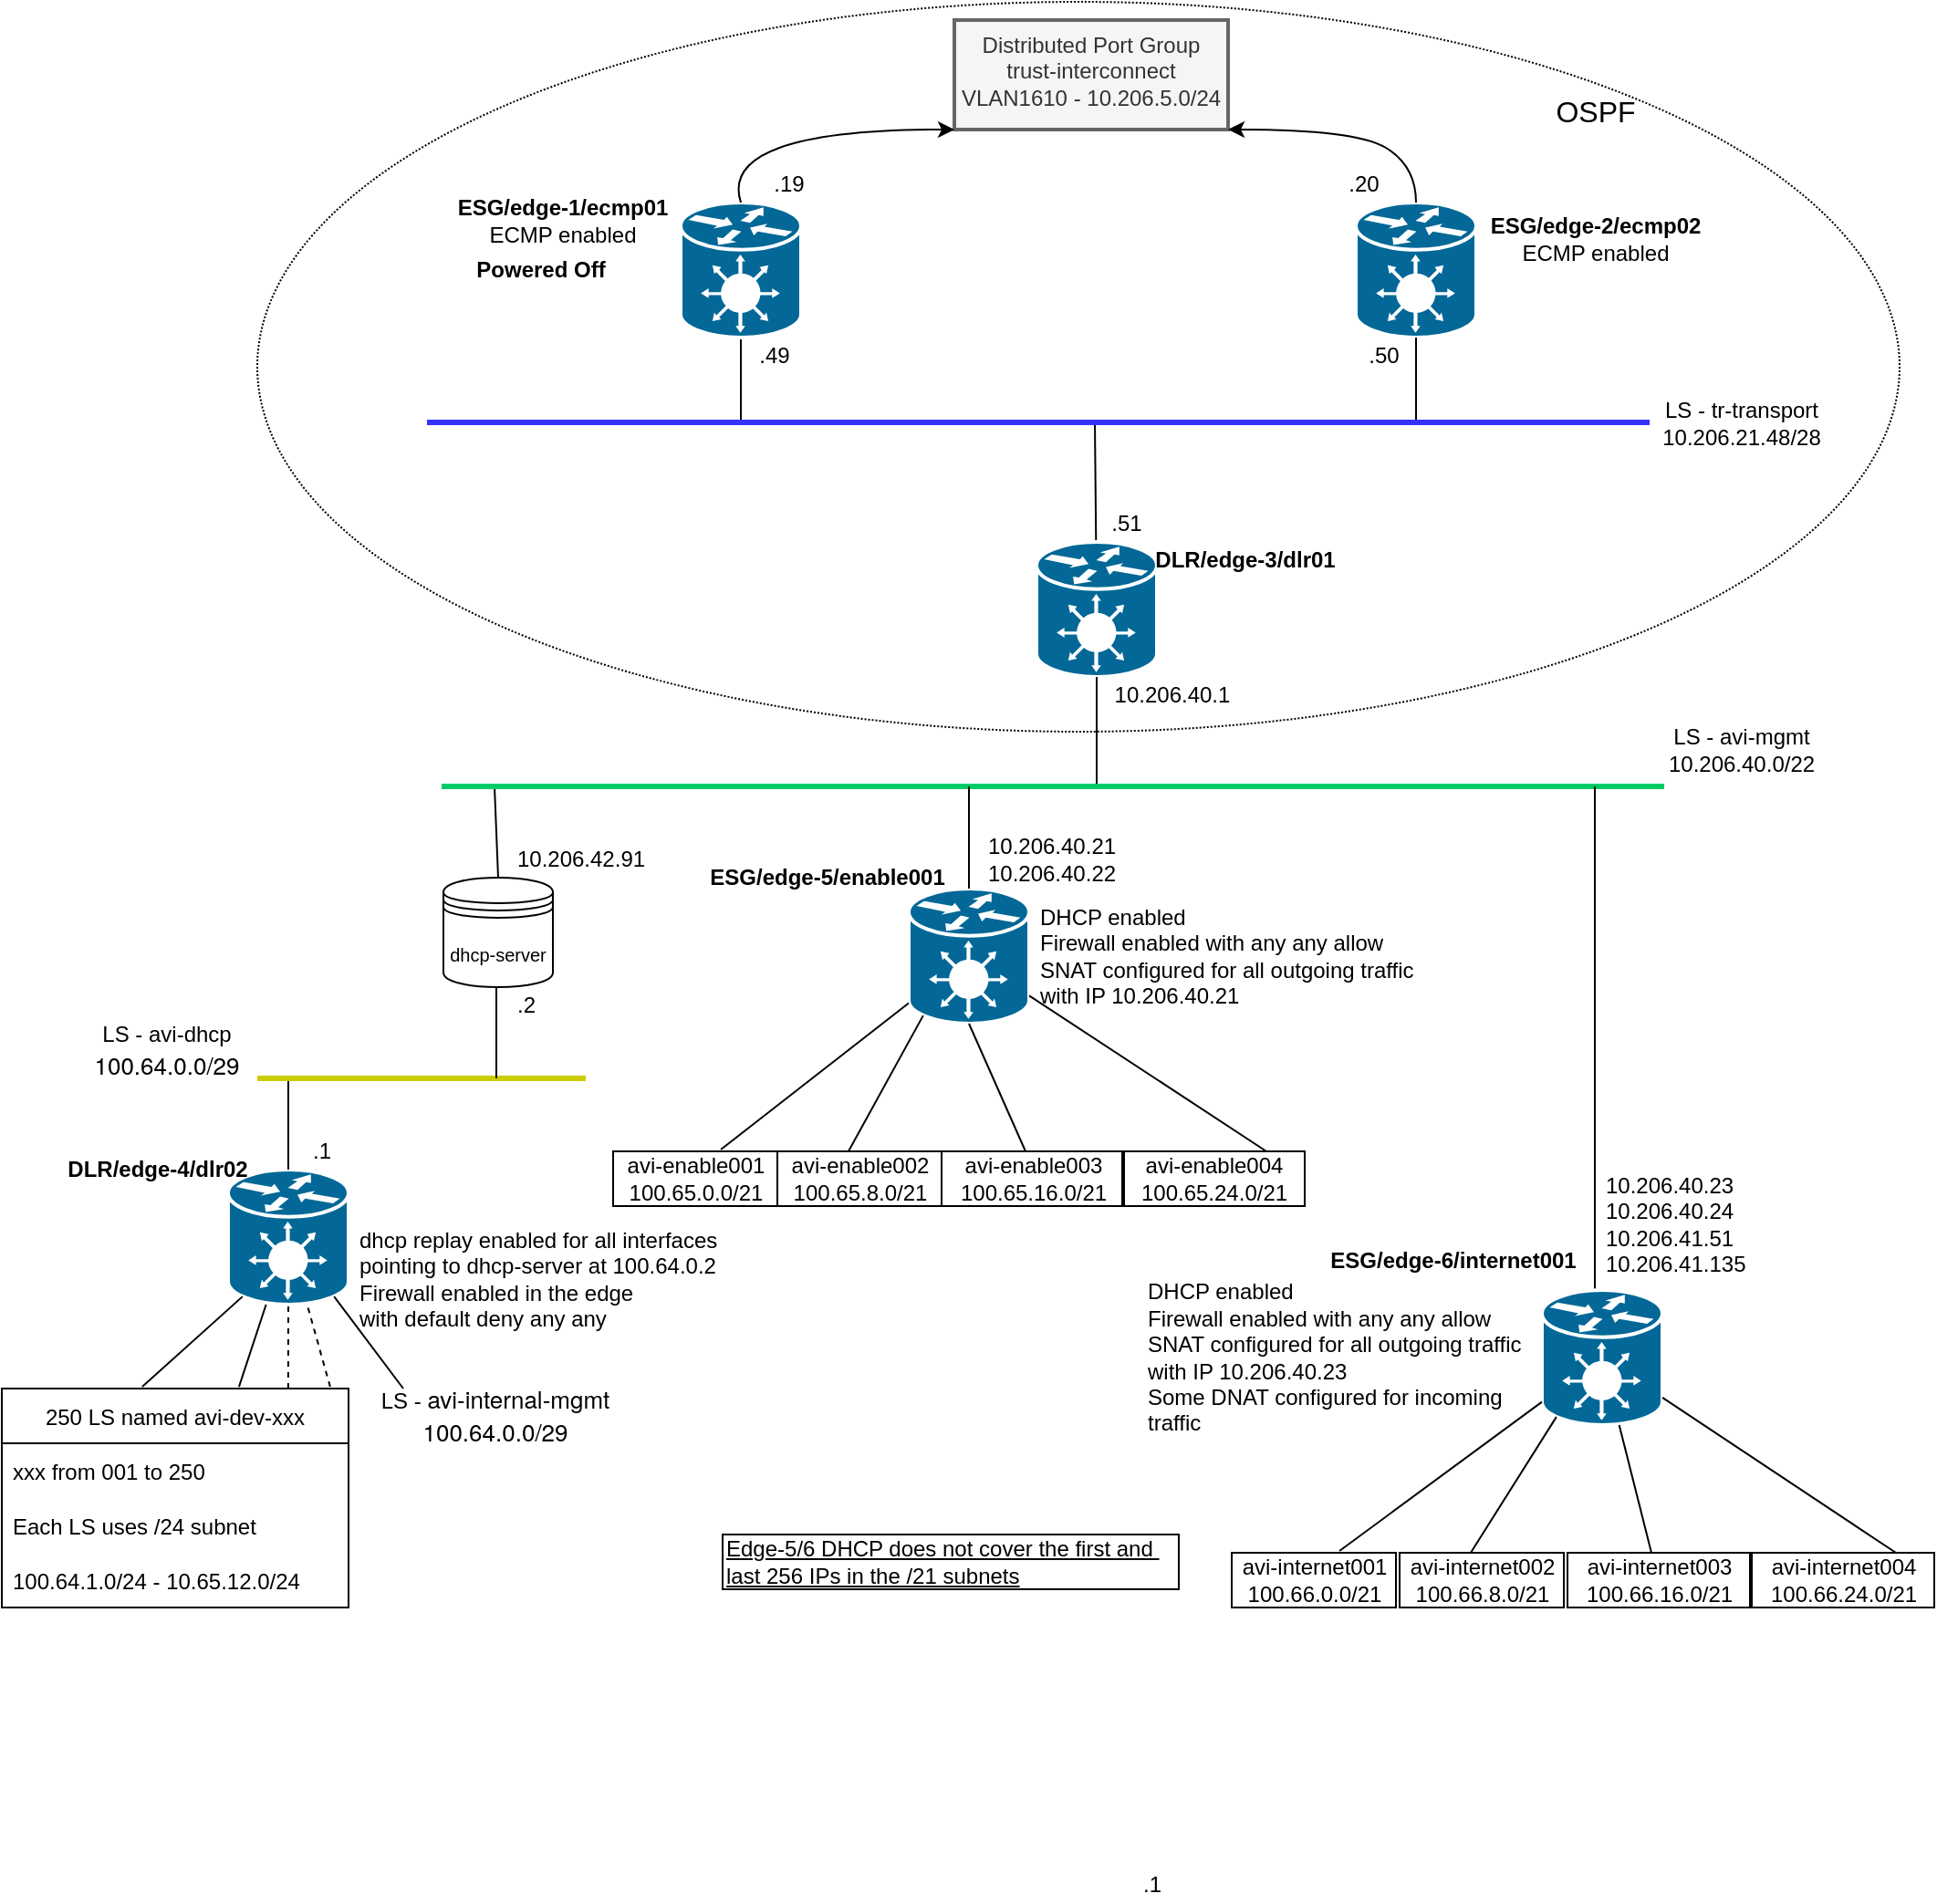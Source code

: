 <mxfile version="16.4.2" type="github">
  <diagram name="Page-1" id="c37626ed-c26b-45fb-9056-f9ebc6bb27b6">
    <mxGraphModel dx="2066" dy="1129" grid="1" gridSize="10" guides="1" tooltips="1" connect="1" arrows="1" fold="1" page="1" pageScale="1" pageWidth="1100" pageHeight="850" background="none" math="0" shadow="0">
      <root>
        <mxCell id="0" />
        <mxCell id="1" parent="0" />
        <mxCell id="1xLOZ17CYS4UkB0JXkVa-25" value="" style="ellipse;whiteSpace=wrap;html=1;dashed=1;dashPattern=1 1;" parent="1" vertex="1">
          <mxGeometry x="150" y="10" width="900" height="400" as="geometry" />
        </mxCell>
        <mxCell id="1xLOZ17CYS4UkB0JXkVa-17" style="edgeStyle=orthogonalEdgeStyle;rounded=0;orthogonalLoop=1;jettySize=auto;html=1;exitX=0.5;exitY=1;exitDx=0;exitDy=0;exitPerimeter=0;entryX=0;entryY=0.5;entryDx=0;entryDy=0;entryPerimeter=0;endArrow=none;endFill=0;" parent="1" source="1xLOZ17CYS4UkB0JXkVa-4" edge="1">
          <mxGeometry relative="1" as="geometry">
            <mxPoint x="577" y="241" as="targetPoint" />
            <Array as="points">
              <mxPoint x="415" y="241" />
            </Array>
          </mxGeometry>
        </mxCell>
        <mxCell id="1xLOZ17CYS4UkB0JXkVa-4" value="" style="shape=mxgraph.cisco.hubs_and_gateways.generic_gateway;sketch=0;html=1;pointerEvents=1;dashed=0;fillColor=#036897;strokeColor=#ffffff;strokeWidth=2;verticalLabelPosition=bottom;verticalAlign=top;align=center;outlineConnect=0;" parent="1" vertex="1">
          <mxGeometry x="382" y="120" width="66" height="74" as="geometry" />
        </mxCell>
        <mxCell id="1xLOZ17CYS4UkB0JXkVa-5" value="Distributed Port Group&lt;br&gt;trust-interconnect&lt;br&gt;VLAN1610 -&amp;nbsp;10.206.5.0/24" style="whiteSpace=wrap;html=1;verticalAlign=top;fillColor=#f5f5f5;strokeColor=#666666;sketch=0;dashed=0;strokeWidth=2;fontColor=#333333;" parent="1" vertex="1">
          <mxGeometry x="532" y="20" width="150" height="60" as="geometry" />
        </mxCell>
        <mxCell id="1xLOZ17CYS4UkB0JXkVa-7" value="" style="shape=mxgraph.cisco.hubs_and_gateways.generic_gateway;sketch=0;html=1;pointerEvents=1;dashed=0;fillColor=#036897;strokeColor=#ffffff;strokeWidth=2;verticalLabelPosition=bottom;verticalAlign=top;align=center;outlineConnect=0;" parent="1" vertex="1">
          <mxGeometry x="752" y="120" width="66" height="74" as="geometry" />
        </mxCell>
        <mxCell id="1xLOZ17CYS4UkB0JXkVa-8" value="" style="curved=1;endArrow=classic;html=1;rounded=0;entryX=0;entryY=1;entryDx=0;entryDy=0;exitX=0.5;exitY=0;exitDx=0;exitDy=0;exitPerimeter=0;" parent="1" source="1xLOZ17CYS4UkB0JXkVa-4" target="1xLOZ17CYS4UkB0JXkVa-5" edge="1">
          <mxGeometry width="50" height="50" relative="1" as="geometry">
            <mxPoint x="442" y="170" as="sourcePoint" />
            <mxPoint x="492" y="120" as="targetPoint" />
            <Array as="points">
              <mxPoint x="402" y="80" />
            </Array>
          </mxGeometry>
        </mxCell>
        <mxCell id="1xLOZ17CYS4UkB0JXkVa-9" value="" style="curved=1;endArrow=classic;html=1;rounded=0;entryX=1;entryY=1;entryDx=0;entryDy=0;exitX=0.5;exitY=0;exitDx=0;exitDy=0;exitPerimeter=0;" parent="1" source="1xLOZ17CYS4UkB0JXkVa-7" target="1xLOZ17CYS4UkB0JXkVa-5" edge="1">
          <mxGeometry width="50" height="50" relative="1" as="geometry">
            <mxPoint x="762" y="120" as="sourcePoint" />
            <mxPoint x="812" y="70" as="targetPoint" />
            <Array as="points">
              <mxPoint x="785" y="100" />
              <mxPoint x="752" y="80" />
            </Array>
          </mxGeometry>
        </mxCell>
        <mxCell id="1xLOZ17CYS4UkB0JXkVa-10" value=".19" style="text;html=1;resizable=0;autosize=1;align=center;verticalAlign=middle;points=[];fillColor=none;strokeColor=none;rounded=0;" parent="1" vertex="1">
          <mxGeometry x="426" y="100" width="30" height="20" as="geometry" />
        </mxCell>
        <mxCell id="1xLOZ17CYS4UkB0JXkVa-11" value=".20" style="text;html=1;resizable=0;autosize=1;align=center;verticalAlign=middle;points=[];fillColor=none;strokeColor=none;rounded=0;" parent="1" vertex="1">
          <mxGeometry x="741" y="100" width="30" height="20" as="geometry" />
        </mxCell>
        <mxCell id="1xLOZ17CYS4UkB0JXkVa-12" value="LS - tr-transport&lt;br&gt;10.206.21.48/28" style="text;html=1;resizable=0;autosize=1;align=center;verticalAlign=middle;points=[];fillColor=none;strokeColor=none;rounded=0;" parent="1" vertex="1">
          <mxGeometry x="913" y="226" width="100" height="30" as="geometry" />
        </mxCell>
        <mxCell id="1xLOZ17CYS4UkB0JXkVa-13" value="Powered Off" style="text;html=1;resizable=0;autosize=1;align=center;verticalAlign=middle;points=[];fillColor=none;strokeColor=none;rounded=0;fontStyle=1" parent="1" vertex="1">
          <mxGeometry x="260" y="147" width="90" height="20" as="geometry" />
        </mxCell>
        <mxCell id="1xLOZ17CYS4UkB0JXkVa-14" value="ESG/edge-2/ecmp02&lt;br&gt;&lt;span style=&quot;font-weight: normal&quot;&gt;ECMP enabled&lt;/span&gt;" style="text;html=1;resizable=0;autosize=1;align=center;verticalAlign=middle;points=[];fillColor=none;strokeColor=none;rounded=0;fontStyle=1" parent="1" vertex="1">
          <mxGeometry x="818" y="125" width="130" height="30" as="geometry" />
        </mxCell>
        <mxCell id="1xLOZ17CYS4UkB0JXkVa-18" value="" style="edgeStyle=orthogonalEdgeStyle;rounded=0;orthogonalLoop=1;jettySize=auto;html=1;endArrow=none;endFill=0;" parent="1" target="1xLOZ17CYS4UkB0JXkVa-7" edge="1">
          <mxGeometry relative="1" as="geometry">
            <mxPoint x="641" y="241" as="sourcePoint" />
          </mxGeometry>
        </mxCell>
        <mxCell id="1xLOZ17CYS4UkB0JXkVa-16" value="" style="endArrow=none;html=1;rounded=0;" parent="1" source="1xLOZ17CYS4UkB0JXkVa-19" edge="1">
          <mxGeometry width="50" height="50" relative="1" as="geometry">
            <mxPoint x="570" y="400" as="sourcePoint" />
            <mxPoint x="609" y="240" as="targetPoint" />
          </mxGeometry>
        </mxCell>
        <mxCell id="1xLOZ17CYS4UkB0JXkVa-19" value="" style="shape=mxgraph.cisco.hubs_and_gateways.generic_gateway;sketch=0;html=1;pointerEvents=1;dashed=0;fillColor=#036897;strokeColor=#ffffff;strokeWidth=2;verticalLabelPosition=bottom;verticalAlign=top;align=center;outlineConnect=0;" parent="1" vertex="1">
          <mxGeometry x="577" y="306" width="66" height="74" as="geometry" />
        </mxCell>
        <mxCell id="1xLOZ17CYS4UkB0JXkVa-20" value=".49" style="text;html=1;resizable=0;autosize=1;align=center;verticalAlign=middle;points=[];fillColor=none;strokeColor=none;rounded=0;" parent="1" vertex="1">
          <mxGeometry x="418" y="194" width="30" height="20" as="geometry" />
        </mxCell>
        <mxCell id="1xLOZ17CYS4UkB0JXkVa-21" value="ESG/edge-1/ecmp01&lt;br&gt;&lt;span style=&quot;font-weight: normal&quot;&gt;ECMP enabled&lt;/span&gt;" style="text;html=1;resizable=0;autosize=1;align=center;verticalAlign=middle;points=[];fillColor=none;strokeColor=none;rounded=0;fontStyle=1" parent="1" vertex="1">
          <mxGeometry x="252" y="115" width="130" height="30" as="geometry" />
        </mxCell>
        <mxCell id="1xLOZ17CYS4UkB0JXkVa-22" value=".50" style="text;html=1;resizable=0;autosize=1;align=center;verticalAlign=middle;points=[];fillColor=none;strokeColor=none;rounded=0;" parent="1" vertex="1">
          <mxGeometry x="752" y="194" width="30" height="20" as="geometry" />
        </mxCell>
        <mxCell id="1xLOZ17CYS4UkB0JXkVa-23" value="DLR/edge-3/dlr01" style="text;html=1;resizable=0;autosize=1;align=center;verticalAlign=middle;points=[];fillColor=none;strokeColor=none;rounded=0;fontStyle=1" parent="1" vertex="1">
          <mxGeometry x="636" y="306" width="110" height="20" as="geometry" />
        </mxCell>
        <mxCell id="1xLOZ17CYS4UkB0JXkVa-24" value=".51" style="text;html=1;resizable=0;autosize=1;align=center;verticalAlign=middle;points=[];fillColor=none;strokeColor=none;rounded=0;" parent="1" vertex="1">
          <mxGeometry x="611" y="286" width="30" height="20" as="geometry" />
        </mxCell>
        <mxCell id="1xLOZ17CYS4UkB0JXkVa-27" value="LS - avi-mgmt&lt;br&gt;10.206.40.0/22" style="text;html=1;resizable=0;autosize=1;align=center;verticalAlign=middle;points=[];fillColor=none;strokeColor=none;rounded=0;fontStyle=0" parent="1" vertex="1">
          <mxGeometry x="913" y="405" width="100" height="30" as="geometry" />
        </mxCell>
        <mxCell id="1xLOZ17CYS4UkB0JXkVa-29" value="" style="endArrow=none;html=1;rounded=0;entryX=0.5;entryY=1;entryDx=0;entryDy=0;entryPerimeter=0;" parent="1" target="1xLOZ17CYS4UkB0JXkVa-19" edge="1">
          <mxGeometry width="50" height="50" relative="1" as="geometry">
            <mxPoint x="610" y="440" as="sourcePoint" />
            <mxPoint x="630" y="300" as="targetPoint" />
          </mxGeometry>
        </mxCell>
        <mxCell id="1xLOZ17CYS4UkB0JXkVa-30" value="10.206.40.1" style="text;html=1;resizable=0;autosize=1;align=center;verticalAlign=middle;points=[];fillColor=none;strokeColor=none;rounded=0;" parent="1" vertex="1">
          <mxGeometry x="611" y="380" width="80" height="20" as="geometry" />
        </mxCell>
        <mxCell id="1xLOZ17CYS4UkB0JXkVa-31" value="&lt;font style=&quot;font-size: 16px&quot;&gt;OSPF&lt;/font&gt;" style="text;html=1;resizable=0;autosize=1;align=center;verticalAlign=middle;points=[];fillColor=none;strokeColor=none;rounded=0;dashed=1;dashPattern=1 1;" parent="1" vertex="1">
          <mxGeometry x="853" y="60" width="60" height="20" as="geometry" />
        </mxCell>
        <mxCell id="1xLOZ17CYS4UkB0JXkVa-33" value="&lt;font style=&quot;font-size: 10px&quot;&gt;dhcp-server&lt;/font&gt;" style="shape=datastore;whiteSpace=wrap;html=1;fontSize=16;" parent="1" vertex="1">
          <mxGeometry x="252" y="490" width="60" height="60" as="geometry" />
        </mxCell>
        <mxCell id="1xLOZ17CYS4UkB0JXkVa-34" value="" style="endArrow=none;html=1;rounded=0;fontSize=10;exitX=0.5;exitY=0;exitDx=0;exitDy=0;" parent="1" source="1xLOZ17CYS4UkB0JXkVa-33" edge="1">
          <mxGeometry width="50" height="50" relative="1" as="geometry">
            <mxPoint x="370" y="510" as="sourcePoint" />
            <mxPoint x="280" y="440" as="targetPoint" />
          </mxGeometry>
        </mxCell>
        <mxCell id="1xLOZ17CYS4UkB0JXkVa-35" value="10.206.42.91" style="text;html=1;resizable=0;autosize=1;align=center;verticalAlign=middle;points=[];fillColor=none;strokeColor=none;rounded=0;" parent="1" vertex="1">
          <mxGeometry x="282" y="470" width="90" height="20" as="geometry" />
        </mxCell>
        <mxCell id="1xLOZ17CYS4UkB0JXkVa-36" value="" style="shape=mxgraph.cisco.hubs_and_gateways.generic_gateway;sketch=0;html=1;pointerEvents=1;dashed=0;fillColor=#036897;strokeColor=#ffffff;strokeWidth=2;verticalLabelPosition=bottom;verticalAlign=top;align=center;outlineConnect=0;" parent="1" vertex="1">
          <mxGeometry x="134" y="650" width="66" height="74" as="geometry" />
        </mxCell>
        <mxCell id="1xLOZ17CYS4UkB0JXkVa-37" value="" style="endArrow=none;html=1;rounded=0;fontSize=10;exitX=0.5;exitY=0;exitDx=0;exitDy=0;exitPerimeter=0;" parent="1" source="1xLOZ17CYS4UkB0JXkVa-36" edge="1">
          <mxGeometry width="50" height="50" relative="1" as="geometry">
            <mxPoint x="210" y="520" as="sourcePoint" />
            <mxPoint x="167" y="600" as="targetPoint" />
          </mxGeometry>
        </mxCell>
        <mxCell id="1xLOZ17CYS4UkB0JXkVa-38" value="DLR/edge-4/dlr02" style="text;html=1;resizable=0;autosize=1;align=center;verticalAlign=middle;points=[];fillColor=none;strokeColor=none;rounded=0;fontStyle=1" parent="1" vertex="1">
          <mxGeometry x="40" y="640" width="110" height="20" as="geometry" />
        </mxCell>
        <mxCell id="BzZCV9VPGs3wFo0-s8eh-1" value="" style="endArrow=none;html=1;rounded=0;strokeColor=#3333FF;strokeWidth=3;" edge="1" parent="1">
          <mxGeometry width="50" height="50" relative="1" as="geometry">
            <mxPoint x="243" y="240.5" as="sourcePoint" />
            <mxPoint x="913" y="240.5" as="targetPoint" />
          </mxGeometry>
        </mxCell>
        <mxCell id="BzZCV9VPGs3wFo0-s8eh-2" value="" style="endArrow=none;html=1;rounded=0;strokeColor=#00CC66;strokeWidth=3;" edge="1" parent="1">
          <mxGeometry width="50" height="50" relative="1" as="geometry">
            <mxPoint x="251" y="440" as="sourcePoint" />
            <mxPoint x="921" y="440" as="targetPoint" />
          </mxGeometry>
        </mxCell>
        <mxCell id="BzZCV9VPGs3wFo0-s8eh-3" value="" style="endArrow=none;html=1;rounded=0;strokeColor=#CCCC00;strokeWidth=3;" edge="1" parent="1">
          <mxGeometry width="50" height="50" relative="1" as="geometry">
            <mxPoint x="150" y="600" as="sourcePoint" />
            <mxPoint x="330" y="600" as="targetPoint" />
          </mxGeometry>
        </mxCell>
        <mxCell id="BzZCV9VPGs3wFo0-s8eh-4" value="LS - avi-dhcp&lt;br&gt;&lt;p class=&quot;p1&quot; style=&quot;margin: 0px ; font-stretch: normal ; font-size: 13px ; line-height: normal ; font-family: &amp;#34;helvetica neue&amp;#34;&quot;&gt;100.64.0.0/29&lt;/p&gt;" style="text;html=1;resizable=0;autosize=1;align=center;verticalAlign=middle;points=[];fillColor=none;strokeColor=none;rounded=0;" vertex="1" parent="1">
          <mxGeometry x="50" y="570" width="100" height="30" as="geometry" />
        </mxCell>
        <mxCell id="BzZCV9VPGs3wFo0-s8eh-8" value="" style="endArrow=none;html=1;rounded=0;" edge="1" parent="1">
          <mxGeometry width="50" height="50" relative="1" as="geometry">
            <mxPoint x="281" y="600" as="sourcePoint" />
            <mxPoint x="281" y="550" as="targetPoint" />
          </mxGeometry>
        </mxCell>
        <mxCell id="BzZCV9VPGs3wFo0-s8eh-9" value=".2" style="text;html=1;resizable=0;autosize=1;align=center;verticalAlign=middle;points=[];fillColor=none;strokeColor=none;rounded=0;" vertex="1" parent="1">
          <mxGeometry x="282" y="550" width="30" height="20" as="geometry" />
        </mxCell>
        <mxCell id="BzZCV9VPGs3wFo0-s8eh-10" value=".1" style="text;html=1;resizable=0;autosize=1;align=center;verticalAlign=middle;points=[];fillColor=none;strokeColor=none;rounded=0;" vertex="1" parent="1">
          <mxGeometry x="170" y="630" width="30" height="20" as="geometry" />
        </mxCell>
        <mxCell id="BzZCV9VPGs3wFo0-s8eh-11" value=".1" style="text;html=1;resizable=0;autosize=1;align=center;verticalAlign=middle;points=[];fillColor=none;strokeColor=none;rounded=0;" vertex="1" parent="1">
          <mxGeometry x="625" y="1031.5" width="30" height="20" as="geometry" />
        </mxCell>
        <mxCell id="BzZCV9VPGs3wFo0-s8eh-14" value="" style="endArrow=none;html=1;rounded=0;entryX=0.12;entryY=0.94;entryDx=0;entryDy=0;entryPerimeter=0;exitX=0.405;exitY=-0.008;exitDx=0;exitDy=0;exitPerimeter=0;" edge="1" parent="1" source="BzZCV9VPGs3wFo0-s8eh-27" target="1xLOZ17CYS4UkB0JXkVa-36">
          <mxGeometry width="50" height="50" relative="1" as="geometry">
            <mxPoint x="90" y="770" as="sourcePoint" />
            <mxPoint x="30" y="740" as="targetPoint" />
          </mxGeometry>
        </mxCell>
        <mxCell id="BzZCV9VPGs3wFo0-s8eh-15" value="" style="endArrow=none;html=1;rounded=0;exitX=0.684;exitY=-0.008;exitDx=0;exitDy=0;exitPerimeter=0;" edge="1" parent="1" source="BzZCV9VPGs3wFo0-s8eh-27" target="1xLOZ17CYS4UkB0JXkVa-36">
          <mxGeometry width="50" height="50" relative="1" as="geometry">
            <mxPoint x="140" y="770" as="sourcePoint" />
            <mxPoint x="140" y="720" as="targetPoint" />
          </mxGeometry>
        </mxCell>
        <mxCell id="BzZCV9VPGs3wFo0-s8eh-16" value="" style="endArrow=none;html=1;rounded=0;entryX=0.5;entryY=1;entryDx=0;entryDy=0;entryPerimeter=0;dashed=1;exitX=0.826;exitY=0;exitDx=0;exitDy=0;exitPerimeter=0;" edge="1" parent="1" source="BzZCV9VPGs3wFo0-s8eh-27" target="1xLOZ17CYS4UkB0JXkVa-36">
          <mxGeometry width="50" height="50" relative="1" as="geometry">
            <mxPoint x="167" y="770" as="sourcePoint" />
            <mxPoint x="166.258" y="734" as="targetPoint" />
          </mxGeometry>
        </mxCell>
        <mxCell id="BzZCV9VPGs3wFo0-s8eh-17" value="" style="endArrow=none;html=1;rounded=0;dashed=1;exitX=0.947;exitY=-0.008;exitDx=0;exitDy=0;exitPerimeter=0;" edge="1" parent="1" source="BzZCV9VPGs3wFo0-s8eh-27" target="1xLOZ17CYS4UkB0JXkVa-36">
          <mxGeometry width="50" height="50" relative="1" as="geometry">
            <mxPoint x="190" y="770" as="sourcePoint" />
            <mxPoint x="177" y="734" as="targetPoint" />
          </mxGeometry>
        </mxCell>
        <mxCell id="BzZCV9VPGs3wFo0-s8eh-18" value="" style="endArrow=none;html=1;rounded=0;entryX=0.88;entryY=0.94;entryDx=0;entryDy=0;entryPerimeter=0;" edge="1" parent="1" target="1xLOZ17CYS4UkB0JXkVa-36">
          <mxGeometry width="50" height="50" relative="1" as="geometry">
            <mxPoint x="230" y="770" as="sourcePoint" />
            <mxPoint x="187" y="744" as="targetPoint" />
          </mxGeometry>
        </mxCell>
        <mxCell id="BzZCV9VPGs3wFo0-s8eh-27" value="250 LS named avi-dev-xxx" style="swimlane;fontStyle=0;childLayout=stackLayout;horizontal=1;startSize=30;horizontalStack=0;resizeParent=1;resizeParentMax=0;resizeLast=0;collapsible=1;marginBottom=0;" vertex="1" parent="1">
          <mxGeometry x="10" y="770" width="190" height="120" as="geometry">
            <mxRectangle x="800" y="550" width="50" height="30" as="alternateBounds" />
          </mxGeometry>
        </mxCell>
        <mxCell id="BzZCV9VPGs3wFo0-s8eh-28" value="xxx from 001 to 250" style="text;strokeColor=none;fillColor=none;align=left;verticalAlign=middle;spacingLeft=4;spacingRight=4;overflow=hidden;points=[[0,0.5],[1,0.5]];portConstraint=eastwest;rotatable=0;" vertex="1" parent="BzZCV9VPGs3wFo0-s8eh-27">
          <mxGeometry y="30" width="190" height="30" as="geometry" />
        </mxCell>
        <mxCell id="BzZCV9VPGs3wFo0-s8eh-29" value="Each LS uses /24 subnet" style="text;strokeColor=none;fillColor=none;align=left;verticalAlign=middle;spacingLeft=4;spacingRight=4;overflow=hidden;points=[[0,0.5],[1,0.5]];portConstraint=eastwest;rotatable=0;" vertex="1" parent="BzZCV9VPGs3wFo0-s8eh-27">
          <mxGeometry y="60" width="190" height="30" as="geometry" />
        </mxCell>
        <mxCell id="BzZCV9VPGs3wFo0-s8eh-30" value="100.64.1.0/24 - 10.65.12.0/24" style="text;strokeColor=none;fillColor=none;align=left;verticalAlign=middle;spacingLeft=4;spacingRight=4;overflow=hidden;points=[[0,0.5],[1,0.5]];portConstraint=eastwest;rotatable=0;" vertex="1" parent="BzZCV9VPGs3wFo0-s8eh-27">
          <mxGeometry y="90" width="190" height="30" as="geometry" />
        </mxCell>
        <mxCell id="BzZCV9VPGs3wFo0-s8eh-31" value="LS -&amp;nbsp;&lt;span style=&quot;font-family: &amp;#34;helvetica neue&amp;#34; ; font-size: 13px&quot;&gt;avi-internal-mgmt&lt;/span&gt;&lt;p class=&quot;p1&quot; style=&quot;margin: 0px ; font-stretch: normal ; font-size: 13px ; line-height: normal ; font-family: &amp;#34;helvetica neue&amp;#34;&quot;&gt;100.64.0.0/29&lt;/p&gt;" style="text;html=1;resizable=0;autosize=1;align=center;verticalAlign=middle;points=[];fillColor=none;strokeColor=none;rounded=0;" vertex="1" parent="1">
          <mxGeometry x="210" y="770" width="140" height="30" as="geometry" />
        </mxCell>
        <mxCell id="BzZCV9VPGs3wFo0-s8eh-32" value="" style="shape=mxgraph.cisco.hubs_and_gateways.generic_gateway;sketch=0;html=1;pointerEvents=1;dashed=0;fillColor=#036897;strokeColor=#ffffff;strokeWidth=2;verticalLabelPosition=bottom;verticalAlign=top;align=center;outlineConnect=0;" vertex="1" parent="1">
          <mxGeometry x="507" y="496" width="66" height="74" as="geometry" />
        </mxCell>
        <mxCell id="BzZCV9VPGs3wFo0-s8eh-33" value="dhcp replay enabled for all interfaces&lt;br&gt;pointing to dhcp-server at 100.64.0.2&lt;br&gt;Firewall enabled in the edge &lt;br&gt;with default deny any any" style="text;html=1;resizable=0;autosize=1;align=left;verticalAlign=middle;points=[];fillColor=none;strokeColor=none;rounded=0;" vertex="1" parent="1">
          <mxGeometry x="204" y="680" width="210" height="60" as="geometry" />
        </mxCell>
        <mxCell id="BzZCV9VPGs3wFo0-s8eh-34" value="" style="endArrow=none;html=1;rounded=0;exitX=0.5;exitY=0;exitDx=0;exitDy=0;exitPerimeter=0;" edge="1" parent="1" source="BzZCV9VPGs3wFo0-s8eh-32">
          <mxGeometry width="50" height="50" relative="1" as="geometry">
            <mxPoint x="549" y="500" as="sourcePoint" />
            <mxPoint x="540" y="440" as="targetPoint" />
          </mxGeometry>
        </mxCell>
        <mxCell id="BzZCV9VPGs3wFo0-s8eh-36" value="ESG/edge-5/enable001" style="text;html=1;resizable=0;autosize=1;align=center;verticalAlign=middle;points=[];fillColor=none;strokeColor=none;rounded=0;fontStyle=1" vertex="1" parent="1">
          <mxGeometry x="392" y="480" width="140" height="20" as="geometry" />
        </mxCell>
        <mxCell id="BzZCV9VPGs3wFo0-s8eh-37" value="10.206.40.21&lt;br&gt;10.206.40.22" style="text;html=1;resizable=0;autosize=1;align=center;verticalAlign=middle;points=[];fillColor=none;strokeColor=none;rounded=0;" vertex="1" parent="1">
          <mxGeometry x="540" y="465" width="90" height="30" as="geometry" />
        </mxCell>
        <mxCell id="BzZCV9VPGs3wFo0-s8eh-38" value="" style="endArrow=none;html=1;rounded=0;exitX=0.656;exitY=-0.033;exitDx=0;exitDy=0;exitPerimeter=0;" edge="1" parent="1" source="BzZCV9VPGs3wFo0-s8eh-39" target="BzZCV9VPGs3wFo0-s8eh-32">
          <mxGeometry width="50" height="50" relative="1" as="geometry">
            <mxPoint x="456.0" y="619.48" as="sourcePoint" />
            <mxPoint x="509" y="550" as="targetPoint" />
          </mxGeometry>
        </mxCell>
        <mxCell id="BzZCV9VPGs3wFo0-s8eh-39" value="avi-enable001&lt;br&gt;100.65.0.0/21" style="text;html=1;resizable=0;autosize=1;align=center;verticalAlign=middle;points=[];fillColor=none;strokeColor=default;rounded=0;" vertex="1" parent="1">
          <mxGeometry x="345" y="640" width="90" height="30" as="geometry" />
        </mxCell>
        <mxCell id="BzZCV9VPGs3wFo0-s8eh-40" value="" style="endArrow=none;html=1;rounded=0;exitX=0.433;exitY=0;exitDx=0;exitDy=0;exitPerimeter=0;entryX=0.12;entryY=0.94;entryDx=0;entryDy=0;entryPerimeter=0;" edge="1" parent="1" source="BzZCV9VPGs3wFo0-s8eh-41" target="BzZCV9VPGs3wFo0-s8eh-32">
          <mxGeometry width="50" height="50" relative="1" as="geometry">
            <mxPoint x="460" y="640" as="sourcePoint" />
            <mxPoint x="517" y="567.133" as="targetPoint" />
          </mxGeometry>
        </mxCell>
        <mxCell id="BzZCV9VPGs3wFo0-s8eh-41" value="avi-enable002&lt;br&gt;100.65.8.0/21" style="text;html=1;resizable=0;autosize=1;align=center;verticalAlign=middle;points=[];fillColor=none;strokeColor=default;rounded=0;" vertex="1" parent="1">
          <mxGeometry x="435" y="640" width="90" height="30" as="geometry" />
        </mxCell>
        <mxCell id="BzZCV9VPGs3wFo0-s8eh-42" value="avi-enable003&lt;br&gt;100.65.16.0/21" style="text;html=1;resizable=0;autosize=1;align=center;verticalAlign=middle;points=[];fillColor=none;strokeColor=default;rounded=0;" vertex="1" parent="1">
          <mxGeometry x="525" y="640" width="100" height="30" as="geometry" />
        </mxCell>
        <mxCell id="BzZCV9VPGs3wFo0-s8eh-43" value="" style="endArrow=none;html=1;rounded=0;exitX=0.46;exitY=0;exitDx=0;exitDy=0;exitPerimeter=0;entryX=0.5;entryY=1;entryDx=0;entryDy=0;entryPerimeter=0;" edge="1" parent="1" source="BzZCV9VPGs3wFo0-s8eh-42" target="BzZCV9VPGs3wFo0-s8eh-32">
          <mxGeometry width="50" height="50" relative="1" as="geometry">
            <mxPoint x="466.97" y="650" as="sourcePoint" />
            <mxPoint x="524.92" y="575.56" as="targetPoint" />
          </mxGeometry>
        </mxCell>
        <mxCell id="BzZCV9VPGs3wFo0-s8eh-44" value="avi-enable004&lt;br&gt;100.65.24.0/21" style="text;html=1;resizable=0;autosize=1;align=center;verticalAlign=middle;points=[];fillColor=none;strokeColor=default;rounded=0;" vertex="1" parent="1">
          <mxGeometry x="624" y="640" width="100" height="30" as="geometry" />
        </mxCell>
        <mxCell id="BzZCV9VPGs3wFo0-s8eh-45" value="" style="endArrow=none;html=1;rounded=0;exitX=0.79;exitY=0;exitDx=0;exitDy=0;exitPerimeter=0;" edge="1" parent="1" source="BzZCV9VPGs3wFo0-s8eh-44" target="BzZCV9VPGs3wFo0-s8eh-32">
          <mxGeometry width="50" height="50" relative="1" as="geometry">
            <mxPoint x="520" y="649.01" as="sourcePoint" />
            <mxPoint x="550" y="580" as="targetPoint" />
          </mxGeometry>
        </mxCell>
        <mxCell id="BzZCV9VPGs3wFo0-s8eh-46" value="DHCP enabled&lt;br&gt;Firewall enabled with any any allow&lt;br&gt;SNAT configured for all outgoing traffic&lt;br&gt;with IP 10.206.40.21" style="text;html=1;resizable=0;autosize=1;align=left;verticalAlign=middle;points=[];fillColor=none;strokeColor=none;rounded=0;" vertex="1" parent="1">
          <mxGeometry x="577" y="503" width="220" height="60" as="geometry" />
        </mxCell>
        <mxCell id="BzZCV9VPGs3wFo0-s8eh-48" value="ESG/edge-6/internet001" style="text;html=1;resizable=0;autosize=1;align=center;verticalAlign=middle;points=[];fillColor=none;strokeColor=none;rounded=0;fontStyle=1" vertex="1" parent="1">
          <mxGeometry x="730" y="690" width="150" height="20" as="geometry" />
        </mxCell>
        <mxCell id="BzZCV9VPGs3wFo0-s8eh-49" value="" style="endArrow=none;html=1;rounded=0;" edge="1" parent="1">
          <mxGeometry width="50" height="50" relative="1" as="geometry">
            <mxPoint x="883" y="716" as="sourcePoint" />
            <mxPoint x="883" y="440" as="targetPoint" />
          </mxGeometry>
        </mxCell>
        <mxCell id="BzZCV9VPGs3wFo0-s8eh-50" value="10.206.40.23&lt;br&gt;10.206.40.24&lt;br&gt;10.206.41.51&lt;br&gt;10.206.41.135" style="text;html=1;resizable=0;autosize=1;align=left;verticalAlign=middle;points=[];fillColor=none;strokeColor=none;rounded=0;" vertex="1" parent="1">
          <mxGeometry x="887" y="650" width="90" height="60" as="geometry" />
        </mxCell>
        <mxCell id="BzZCV9VPGs3wFo0-s8eh-51" value="DHCP enabled&lt;br&gt;Firewall enabled with any any allow&lt;br&gt;SNAT configured for all outgoing traffic&lt;br&gt;with IP 10.206.40.23&lt;br&gt;Some DNAT configured for incoming&amp;nbsp;&lt;br&gt;traffic" style="text;html=1;resizable=0;autosize=1;align=left;verticalAlign=middle;points=[];fillColor=none;strokeColor=none;rounded=0;" vertex="1" parent="1">
          <mxGeometry x="636" y="708" width="220" height="90" as="geometry" />
        </mxCell>
        <mxCell id="BzZCV9VPGs3wFo0-s8eh-53" value="" style="shape=mxgraph.cisco.hubs_and_gateways.generic_gateway;sketch=0;html=1;pointerEvents=1;dashed=0;fillColor=#036897;strokeColor=#ffffff;strokeWidth=2;verticalLabelPosition=bottom;verticalAlign=top;align=center;outlineConnect=0;" vertex="1" parent="1">
          <mxGeometry x="854" y="716" width="66" height="74" as="geometry" />
        </mxCell>
        <mxCell id="BzZCV9VPGs3wFo0-s8eh-54" value="" style="endArrow=none;html=1;rounded=0;exitX=0.433;exitY=0;exitDx=0;exitDy=0;exitPerimeter=0;entryX=0.12;entryY=0.94;entryDx=0;entryDy=0;entryPerimeter=0;" edge="1" source="BzZCV9VPGs3wFo0-s8eh-59" target="BzZCV9VPGs3wFo0-s8eh-53" parent="1">
          <mxGeometry width="50" height="50" relative="1" as="geometry">
            <mxPoint x="807" y="860" as="sourcePoint" />
            <mxPoint x="864" y="787.133" as="targetPoint" />
          </mxGeometry>
        </mxCell>
        <mxCell id="BzZCV9VPGs3wFo0-s8eh-55" value="" style="endArrow=none;html=1;rounded=0;exitX=0.46;exitY=0;exitDx=0;exitDy=0;exitPerimeter=0;" edge="1" source="BzZCV9VPGs3wFo0-s8eh-60" target="BzZCV9VPGs3wFo0-s8eh-53" parent="1">
          <mxGeometry width="50" height="50" relative="1" as="geometry">
            <mxPoint x="813.97" y="870" as="sourcePoint" />
            <mxPoint x="871.92" y="795.56" as="targetPoint" />
          </mxGeometry>
        </mxCell>
        <mxCell id="BzZCV9VPGs3wFo0-s8eh-56" value="" style="endArrow=none;html=1;rounded=0;exitX=0.79;exitY=0;exitDx=0;exitDy=0;exitPerimeter=0;" edge="1" source="BzZCV9VPGs3wFo0-s8eh-61" target="BzZCV9VPGs3wFo0-s8eh-53" parent="1">
          <mxGeometry width="50" height="50" relative="1" as="geometry">
            <mxPoint x="867" y="869.01" as="sourcePoint" />
            <mxPoint x="897" y="800" as="targetPoint" />
          </mxGeometry>
        </mxCell>
        <mxCell id="BzZCV9VPGs3wFo0-s8eh-57" value="" style="endArrow=none;html=1;rounded=0;exitX=0.656;exitY=-0.033;exitDx=0;exitDy=0;exitPerimeter=0;" edge="1" source="BzZCV9VPGs3wFo0-s8eh-58" target="BzZCV9VPGs3wFo0-s8eh-53" parent="1">
          <mxGeometry width="50" height="50" relative="1" as="geometry">
            <mxPoint x="803.0" y="839.48" as="sourcePoint" />
            <mxPoint x="856" y="770" as="targetPoint" />
          </mxGeometry>
        </mxCell>
        <mxCell id="BzZCV9VPGs3wFo0-s8eh-58" value="avi-internet001&lt;br&gt;100.66.0.0/21" style="text;html=1;resizable=0;autosize=1;align=center;verticalAlign=middle;points=[];fillColor=none;strokeColor=default;rounded=0;" vertex="1" parent="1">
          <mxGeometry x="684" y="860" width="90" height="30" as="geometry" />
        </mxCell>
        <mxCell id="BzZCV9VPGs3wFo0-s8eh-59" value="avi-internet002&lt;br&gt;100.66.8.0/21" style="text;html=1;resizable=0;autosize=1;align=center;verticalAlign=middle;points=[];fillColor=none;strokeColor=default;rounded=0;" vertex="1" parent="1">
          <mxGeometry x="776" y="860" width="90" height="30" as="geometry" />
        </mxCell>
        <mxCell id="BzZCV9VPGs3wFo0-s8eh-60" value="avi-internet003&lt;br&gt;100.66.16.0/21" style="text;html=1;resizable=0;autosize=1;align=center;verticalAlign=middle;points=[];fillColor=none;strokeColor=default;rounded=0;" vertex="1" parent="1">
          <mxGeometry x="868" y="860" width="100" height="30" as="geometry" />
        </mxCell>
        <mxCell id="BzZCV9VPGs3wFo0-s8eh-61" value="avi-internet004&lt;br&gt;100.66.24.0/21" style="text;html=1;resizable=0;autosize=1;align=center;verticalAlign=middle;points=[];fillColor=none;strokeColor=default;rounded=0;" vertex="1" parent="1">
          <mxGeometry x="969" y="860" width="100" height="30" as="geometry" />
        </mxCell>
        <mxCell id="BzZCV9VPGs3wFo0-s8eh-63" value="&lt;u&gt;Edge-5/6 DHCP does not cover the first and&amp;nbsp;&lt;br&gt;last 256 IPs in the /21 subnets&lt;/u&gt;" style="text;html=1;resizable=0;autosize=1;align=left;verticalAlign=middle;points=[];fillColor=none;strokeColor=default;rounded=0;" vertex="1" parent="1">
          <mxGeometry x="405" y="850" width="250" height="30" as="geometry" />
        </mxCell>
      </root>
    </mxGraphModel>
  </diagram>
</mxfile>
